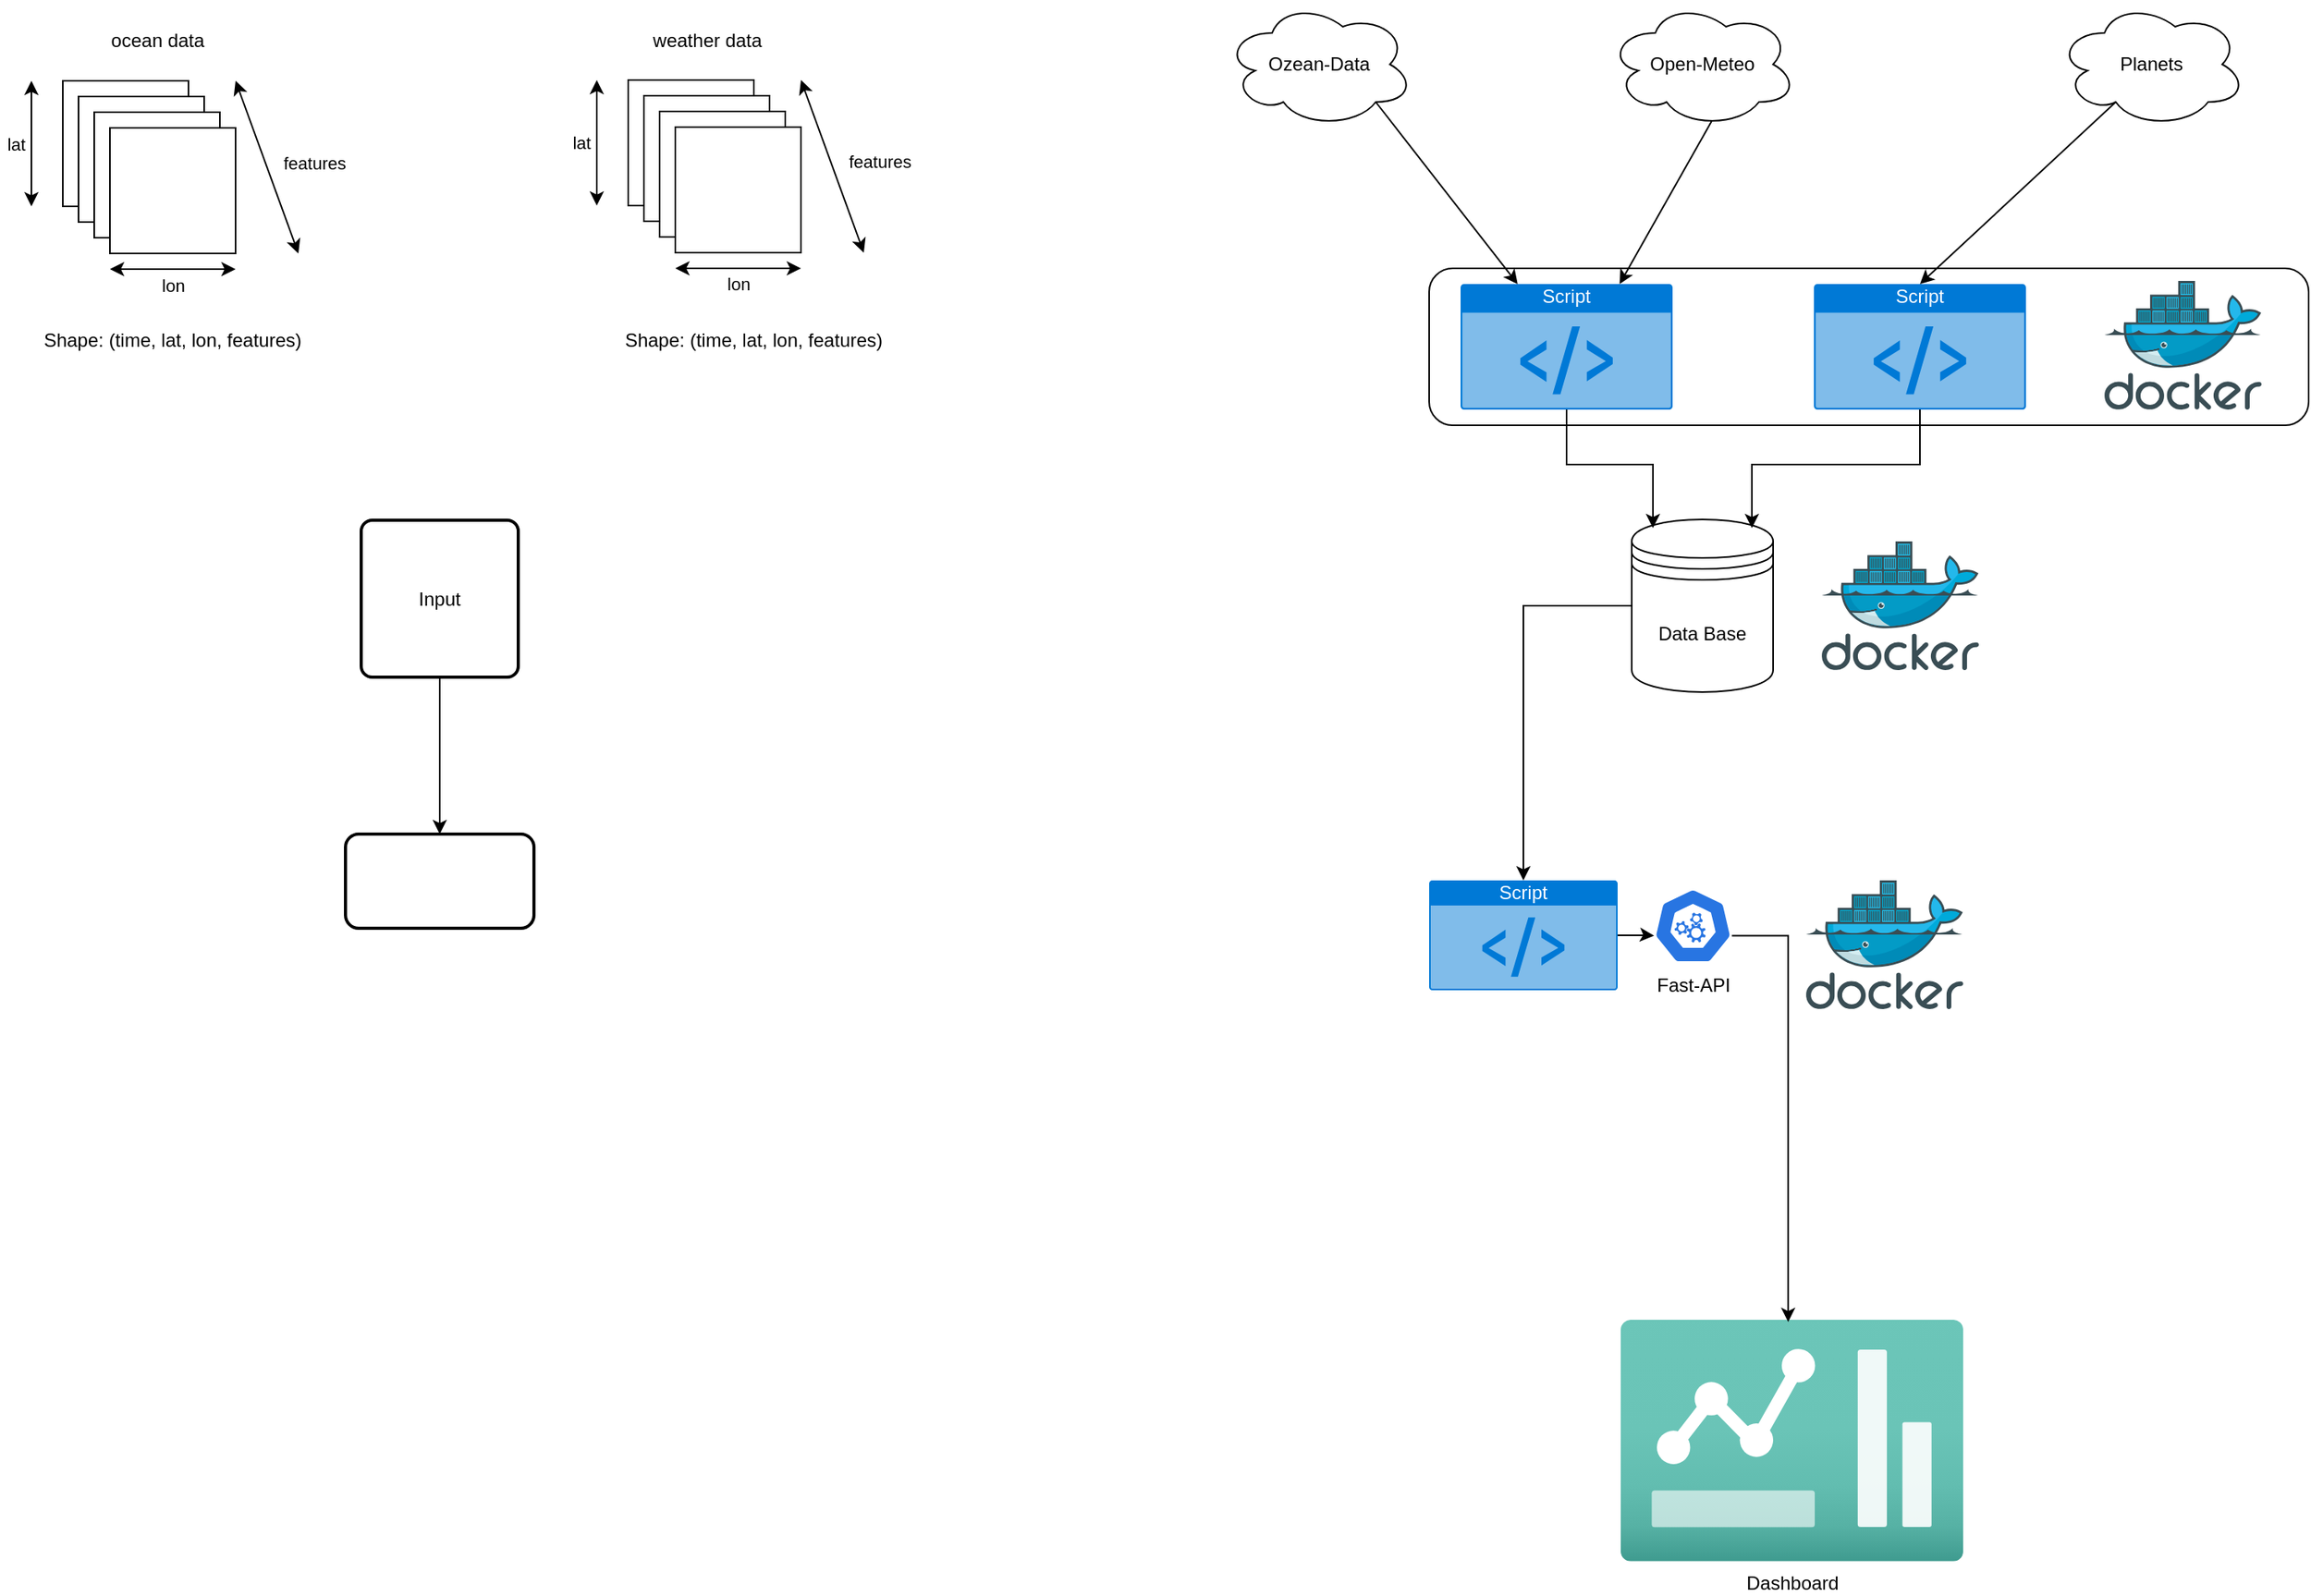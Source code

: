 <mxfile>
    <diagram name="Page-1" id="UUehD9aWSnuwTe40TjLH">
        <mxGraphModel dx="2288" dy="1136" grid="1" gridSize="10" guides="1" tooltips="1" connect="1" arrows="1" fold="1" page="1" pageScale="1" pageWidth="827" pageHeight="1169" math="0" shadow="0">
            <root>
                <mxCell id="0"/>
                <mxCell id="1" parent="0"/>
                <mxCell id="QwERv-JLXGNQ3NGBqYkT-1" value="Ozean-Data" style="ellipse;shape=cloud;whiteSpace=wrap;html=1;" parent="1" vertex="1">
                    <mxGeometry x="110" y="40" width="120" height="80" as="geometry"/>
                </mxCell>
                <mxCell id="QwERv-JLXGNQ3NGBqYkT-2" value="Open-Meteo" style="ellipse;shape=cloud;whiteSpace=wrap;html=1;" parent="1" vertex="1">
                    <mxGeometry x="354" y="40" width="120" height="80" as="geometry"/>
                </mxCell>
                <mxCell id="QwERv-JLXGNQ3NGBqYkT-3" value="Planets" style="ellipse;shape=cloud;whiteSpace=wrap;html=1;" parent="1" vertex="1">
                    <mxGeometry x="640" y="40" width="120" height="80" as="geometry"/>
                </mxCell>
                <mxCell id="QwERv-JLXGNQ3NGBqYkT-4" value="Data Base" style="shape=datastore;whiteSpace=wrap;html=1;" parent="1" vertex="1">
                    <mxGeometry x="369" y="370" width="90" height="110" as="geometry"/>
                </mxCell>
                <mxCell id="QwERv-JLXGNQ3NGBqYkT-6" value="" style="endArrow=classic;html=1;rounded=0;exitX=0.8;exitY=0.8;exitDx=0;exitDy=0;exitPerimeter=0;" parent="1" source="QwERv-JLXGNQ3NGBqYkT-1" target="QwERv-JLXGNQ3NGBqYkT-20" edge="1">
                    <mxGeometry width="50" height="50" relative="1" as="geometry">
                        <mxPoint x="390" y="320" as="sourcePoint"/>
                        <mxPoint x="200" y="160" as="targetPoint"/>
                    </mxGeometry>
                </mxCell>
                <mxCell id="QwERv-JLXGNQ3NGBqYkT-7" value="" style="endArrow=classic;html=1;rounded=0;exitX=0.55;exitY=0.95;exitDx=0;exitDy=0;exitPerimeter=0;entryX=0.75;entryY=0;entryDx=0;entryDy=0;entryPerimeter=0;" parent="1" source="QwERv-JLXGNQ3NGBqYkT-2" target="QwERv-JLXGNQ3NGBqYkT-20" edge="1">
                    <mxGeometry width="50" height="50" relative="1" as="geometry">
                        <mxPoint x="390" y="320" as="sourcePoint"/>
                        <mxPoint x="280" y="160" as="targetPoint"/>
                    </mxGeometry>
                </mxCell>
                <mxCell id="QwERv-JLXGNQ3NGBqYkT-8" value="" style="endArrow=classic;html=1;rounded=0;exitX=0.31;exitY=0.8;exitDx=0;exitDy=0;exitPerimeter=0;entryX=0.5;entryY=0;entryDx=0;entryDy=0;entryPerimeter=0;" parent="1" source="QwERv-JLXGNQ3NGBqYkT-3" target="QwERv-JLXGNQ3NGBqYkT-21" edge="1">
                    <mxGeometry width="50" height="50" relative="1" as="geometry">
                        <mxPoint x="480" y="250" as="sourcePoint"/>
                        <mxPoint x="620" y="170" as="targetPoint"/>
                    </mxGeometry>
                </mxCell>
                <mxCell id="QwERv-JLXGNQ3NGBqYkT-19" value="Dashboard" style="image;aspect=fixed;html=1;points=[];align=center;fontSize=12;image=img/lib/azure2/general/Dashboard2.svg;" parent="1" vertex="1">
                    <mxGeometry x="362" y="880" width="218" height="153.88" as="geometry"/>
                </mxCell>
                <mxCell id="QwERv-JLXGNQ3NGBqYkT-22" style="edgeStyle=orthogonalEdgeStyle;rounded=0;orthogonalLoop=1;jettySize=auto;html=1;entryX=0.15;entryY=0.05;entryDx=0;entryDy=0;entryPerimeter=0;" parent="1" source="QwERv-JLXGNQ3NGBqYkT-20" target="QwERv-JLXGNQ3NGBqYkT-4" edge="1">
                    <mxGeometry relative="1" as="geometry"/>
                </mxCell>
                <mxCell id="QwERv-JLXGNQ3NGBqYkT-23" style="edgeStyle=orthogonalEdgeStyle;rounded=0;orthogonalLoop=1;jettySize=auto;html=1;entryX=0.85;entryY=0.05;entryDx=0;entryDy=0;entryPerimeter=0;exitX=0.5;exitY=1;exitDx=0;exitDy=0;exitPerimeter=0;" parent="1" source="QwERv-JLXGNQ3NGBqYkT-21" target="QwERv-JLXGNQ3NGBqYkT-4" edge="1">
                    <mxGeometry relative="1" as="geometry"/>
                </mxCell>
                <mxCell id="QwERv-JLXGNQ3NGBqYkT-26" value="" style="group" parent="1" vertex="1" connectable="0">
                    <mxGeometry x="240" y="600" width="193" height="70" as="geometry"/>
                </mxCell>
                <mxCell id="QwERv-JLXGNQ3NGBqYkT-16" value="Fast-API" style="aspect=fixed;sketch=0;html=1;dashed=0;whitespace=wrap;verticalLabelPosition=bottom;verticalAlign=top;fillColor=#2875E2;strokeColor=#ffffff;points=[[0.005,0.63,0],[0.1,0.2,0],[0.9,0.2,0],[0.5,0,0],[0.995,0.63,0],[0.72,0.99,0],[0.5,1,0],[0.28,0.99,0]];shape=mxgraph.kubernetes.icon2;prIcon=api" parent="QwERv-JLXGNQ3NGBqYkT-26" vertex="1">
                    <mxGeometry x="143" y="5" width="50" height="48" as="geometry"/>
                </mxCell>
                <mxCell id="QwERv-JLXGNQ3NGBqYkT-24" value="Script" style="html=1;whiteSpace=wrap;strokeColor=none;fillColor=#0079D6;labelPosition=center;verticalLabelPosition=middle;verticalAlign=top;align=center;fontSize=12;outlineConnect=0;spacingTop=-6;fontColor=#FFFFFF;sketch=0;shape=mxgraph.sitemap.script;" parent="QwERv-JLXGNQ3NGBqYkT-26" vertex="1">
                    <mxGeometry width="120" height="70" as="geometry"/>
                </mxCell>
                <mxCell id="QwERv-JLXGNQ3NGBqYkT-25" style="edgeStyle=orthogonalEdgeStyle;rounded=0;orthogonalLoop=1;jettySize=auto;html=1;entryX=0.005;entryY=0.63;entryDx=0;entryDy=0;entryPerimeter=0;" parent="QwERv-JLXGNQ3NGBqYkT-26" source="QwERv-JLXGNQ3NGBqYkT-24" target="QwERv-JLXGNQ3NGBqYkT-16" edge="1">
                    <mxGeometry relative="1" as="geometry"/>
                </mxCell>
                <mxCell id="QwERv-JLXGNQ3NGBqYkT-27" style="edgeStyle=orthogonalEdgeStyle;rounded=0;orthogonalLoop=1;jettySize=auto;html=1;entryX=0.5;entryY=0;entryDx=0;entryDy=0;entryPerimeter=0;" parent="1" source="QwERv-JLXGNQ3NGBqYkT-4" target="QwERv-JLXGNQ3NGBqYkT-24" edge="1">
                    <mxGeometry relative="1" as="geometry"/>
                </mxCell>
                <mxCell id="QwERv-JLXGNQ3NGBqYkT-28" style="edgeStyle=orthogonalEdgeStyle;rounded=0;orthogonalLoop=1;jettySize=auto;html=1;entryX=0.489;entryY=0.009;entryDx=0;entryDy=0;entryPerimeter=0;exitX=0.995;exitY=0.63;exitDx=0;exitDy=0;exitPerimeter=0;" parent="1" source="QwERv-JLXGNQ3NGBqYkT-16" target="QwERv-JLXGNQ3NGBqYkT-19" edge="1">
                    <mxGeometry relative="1" as="geometry"/>
                </mxCell>
                <mxCell id="S9hBZ39Z0FsJ6ID3h7Vs-7" value="" style="group" parent="1" vertex="1" connectable="0">
                    <mxGeometry x="240" y="210" width="560" height="100" as="geometry"/>
                </mxCell>
                <mxCell id="S9hBZ39Z0FsJ6ID3h7Vs-6" value="" style="rounded=1;whiteSpace=wrap;html=1;fillColor=none;" parent="S9hBZ39Z0FsJ6ID3h7Vs-7" vertex="1">
                    <mxGeometry width="560" height="100" as="geometry"/>
                </mxCell>
                <mxCell id="QwERv-JLXGNQ3NGBqYkT-20" value="Script" style="html=1;whiteSpace=wrap;strokeColor=none;fillColor=#0079D6;labelPosition=center;verticalLabelPosition=middle;verticalAlign=top;align=center;fontSize=12;outlineConnect=0;spacingTop=-6;fontColor=#FFFFFF;sketch=0;shape=mxgraph.sitemap.script;" parent="S9hBZ39Z0FsJ6ID3h7Vs-7" vertex="1">
                    <mxGeometry x="20" y="10" width="135" height="80" as="geometry"/>
                </mxCell>
                <mxCell id="QwERv-JLXGNQ3NGBqYkT-21" value="Script" style="html=1;whiteSpace=wrap;strokeColor=none;fillColor=#0079D6;labelPosition=center;verticalLabelPosition=middle;verticalAlign=top;align=center;fontSize=12;outlineConnect=0;spacingTop=-6;fontColor=#FFFFFF;sketch=0;shape=mxgraph.sitemap.script;" parent="S9hBZ39Z0FsJ6ID3h7Vs-7" vertex="1">
                    <mxGeometry x="245" y="10" width="135" height="80" as="geometry"/>
                </mxCell>
                <mxCell id="S9hBZ39Z0FsJ6ID3h7Vs-5" value="" style="image;sketch=0;aspect=fixed;html=1;points=[];align=center;fontSize=12;image=img/lib/mscae/Docker.svg;" parent="S9hBZ39Z0FsJ6ID3h7Vs-7" vertex="1">
                    <mxGeometry x="430" y="8" width="100" height="82" as="geometry"/>
                </mxCell>
                <mxCell id="S9hBZ39Z0FsJ6ID3h7Vs-8" value="" style="image;sketch=0;aspect=fixed;html=1;points=[];align=center;fontSize=12;image=img/lib/mscae/Docker.svg;" parent="1" vertex="1">
                    <mxGeometry x="490" y="384" width="100" height="82" as="geometry"/>
                </mxCell>
                <mxCell id="S9hBZ39Z0FsJ6ID3h7Vs-9" value="" style="image;sketch=0;aspect=fixed;html=1;points=[];align=center;fontSize=12;image=img/lib/mscae/Docker.svg;" parent="1" vertex="1">
                    <mxGeometry x="480" y="600" width="100" height="82" as="geometry"/>
                </mxCell>
                <mxCell id="2" value="" style="whiteSpace=wrap;html=1;aspect=fixed;" vertex="1" parent="1">
                    <mxGeometry x="-630" y="90.5" width="80" height="80" as="geometry"/>
                </mxCell>
                <mxCell id="3" value="" style="whiteSpace=wrap;html=1;aspect=fixed;" vertex="1" parent="1">
                    <mxGeometry x="-620" y="100.5" width="80" height="80" as="geometry"/>
                </mxCell>
                <mxCell id="4" value="" style="whiteSpace=wrap;html=1;aspect=fixed;" vertex="1" parent="1">
                    <mxGeometry x="-610" y="110.5" width="80" height="80" as="geometry"/>
                </mxCell>
                <mxCell id="5" value="" style="whiteSpace=wrap;html=1;aspect=fixed;" vertex="1" parent="1">
                    <mxGeometry x="-600" y="120.5" width="80" height="80" as="geometry"/>
                </mxCell>
                <mxCell id="6" value="" style="endArrow=classic;startArrow=classic;html=1;rounded=0;" edge="1" parent="1">
                    <mxGeometry width="50" height="50" relative="1" as="geometry">
                        <mxPoint x="-650" y="170.5" as="sourcePoint"/>
                        <mxPoint x="-650" y="90.5" as="targetPoint"/>
                    </mxGeometry>
                </mxCell>
                <mxCell id="7" value="lat" style="edgeLabel;html=1;align=center;verticalAlign=middle;resizable=0;points=[];" vertex="1" connectable="0" parent="6">
                    <mxGeometry x="-0.2" y="-3" relative="1" as="geometry">
                        <mxPoint x="-13" y="-8" as="offset"/>
                    </mxGeometry>
                </mxCell>
                <mxCell id="8" value="" style="endArrow=classic;startArrow=classic;html=1;rounded=0;" edge="1" parent="1">
                    <mxGeometry width="50" height="50" relative="1" as="geometry">
                        <mxPoint x="-600" y="210.5" as="sourcePoint"/>
                        <mxPoint x="-520" y="210.5" as="targetPoint"/>
                    </mxGeometry>
                </mxCell>
                <mxCell id="9" value="lon" style="edgeLabel;html=1;align=center;verticalAlign=middle;resizable=0;points=[];" vertex="1" connectable="0" parent="8">
                    <mxGeometry x="-0.2" y="3" relative="1" as="geometry">
                        <mxPoint x="8" y="13" as="offset"/>
                    </mxGeometry>
                </mxCell>
                <mxCell id="10" value="" style="endArrow=classic;startArrow=classic;html=1;rounded=0;" edge="1" parent="1">
                    <mxGeometry width="50" height="50" relative="1" as="geometry">
                        <mxPoint x="-520" y="90.5" as="sourcePoint"/>
                        <mxPoint x="-480" y="200.5" as="targetPoint"/>
                    </mxGeometry>
                </mxCell>
                <mxCell id="11" value="features" style="edgeLabel;html=1;align=center;verticalAlign=middle;resizable=0;points=[];" vertex="1" connectable="0" parent="10">
                    <mxGeometry x="-0.2" y="3" relative="1" as="geometry">
                        <mxPoint x="31" y="9" as="offset"/>
                    </mxGeometry>
                </mxCell>
                <mxCell id="12" value="ocean data" style="text;html=1;align=center;verticalAlign=middle;whiteSpace=wrap;rounded=0;" vertex="1" parent="1">
                    <mxGeometry x="-634.5" y="50" width="129" height="30" as="geometry"/>
                </mxCell>
                <mxCell id="13" value="" style="whiteSpace=wrap;html=1;aspect=fixed;" vertex="1" parent="1">
                    <mxGeometry x="-270" y="90" width="80" height="80" as="geometry"/>
                </mxCell>
                <mxCell id="14" value="" style="whiteSpace=wrap;html=1;aspect=fixed;" vertex="1" parent="1">
                    <mxGeometry x="-260" y="100" width="80" height="80" as="geometry"/>
                </mxCell>
                <mxCell id="15" value="" style="whiteSpace=wrap;html=1;aspect=fixed;" vertex="1" parent="1">
                    <mxGeometry x="-250" y="110" width="80" height="80" as="geometry"/>
                </mxCell>
                <mxCell id="16" value="" style="whiteSpace=wrap;html=1;aspect=fixed;" vertex="1" parent="1">
                    <mxGeometry x="-240" y="120" width="80" height="80" as="geometry"/>
                </mxCell>
                <mxCell id="17" value="" style="endArrow=classic;startArrow=classic;html=1;rounded=0;" edge="1" parent="1">
                    <mxGeometry width="50" height="50" relative="1" as="geometry">
                        <mxPoint x="-290" y="170" as="sourcePoint"/>
                        <mxPoint x="-290" y="90" as="targetPoint"/>
                    </mxGeometry>
                </mxCell>
                <mxCell id="18" value="lat" style="edgeLabel;html=1;align=center;verticalAlign=middle;resizable=0;points=[];" vertex="1" connectable="0" parent="17">
                    <mxGeometry x="-0.2" y="-3" relative="1" as="geometry">
                        <mxPoint x="-13" y="-8" as="offset"/>
                    </mxGeometry>
                </mxCell>
                <mxCell id="19" value="" style="endArrow=classic;startArrow=classic;html=1;rounded=0;" edge="1" parent="1">
                    <mxGeometry width="50" height="50" relative="1" as="geometry">
                        <mxPoint x="-240" y="210" as="sourcePoint"/>
                        <mxPoint x="-160" y="210" as="targetPoint"/>
                    </mxGeometry>
                </mxCell>
                <mxCell id="20" value="lon" style="edgeLabel;html=1;align=center;verticalAlign=middle;resizable=0;points=[];" vertex="1" connectable="0" parent="19">
                    <mxGeometry x="-0.2" y="3" relative="1" as="geometry">
                        <mxPoint x="8" y="13" as="offset"/>
                    </mxGeometry>
                </mxCell>
                <mxCell id="21" value="" style="endArrow=classic;startArrow=classic;html=1;rounded=0;" edge="1" parent="1">
                    <mxGeometry width="50" height="50" relative="1" as="geometry">
                        <mxPoint x="-160" y="90" as="sourcePoint"/>
                        <mxPoint x="-120" y="200" as="targetPoint"/>
                    </mxGeometry>
                </mxCell>
                <mxCell id="22" value="features" style="edgeLabel;html=1;align=center;verticalAlign=middle;resizable=0;points=[];" vertex="1" connectable="0" parent="21">
                    <mxGeometry x="-0.2" y="3" relative="1" as="geometry">
                        <mxPoint x="31" y="9" as="offset"/>
                    </mxGeometry>
                </mxCell>
                <mxCell id="23" value="weather data" style="text;html=1;align=center;verticalAlign=middle;whiteSpace=wrap;rounded=0;" vertex="1" parent="1">
                    <mxGeometry x="-284.5" y="50" width="129" height="30" as="geometry"/>
                </mxCell>
                <mxCell id="24" value="Shape: (time, lat, lon, features)" style="text;html=1;align=center;verticalAlign=middle;whiteSpace=wrap;rounded=0;" vertex="1" parent="1">
                    <mxGeometry x="-670" y="240.5" width="220" height="30" as="geometry"/>
                </mxCell>
                <mxCell id="25" value="Shape: (time, lat, lon, features)" style="text;html=1;align=center;verticalAlign=middle;whiteSpace=wrap;rounded=0;" vertex="1" parent="1">
                    <mxGeometry x="-300" y="240.5" width="220" height="30" as="geometry"/>
                </mxCell>
                <mxCell id="26" value="" style="edgeStyle=orthogonalEdgeStyle;rounded=0;orthogonalLoop=1;jettySize=auto;html=1;" edge="1" parent="1" source="27" target="28">
                    <mxGeometry relative="1" as="geometry"/>
                </mxCell>
                <mxCell id="27" value="Input" style="rounded=1;whiteSpace=wrap;html=1;absoluteArcSize=1;arcSize=14;strokeWidth=2;" vertex="1" parent="1">
                    <mxGeometry x="-440" y="370.5" width="100" height="100" as="geometry"/>
                </mxCell>
                <mxCell id="28" value="" style="rounded=1;whiteSpace=wrap;html=1;arcSize=14;strokeWidth=2;" vertex="1" parent="1">
                    <mxGeometry x="-450" y="570.5" width="120" height="60" as="geometry"/>
                </mxCell>
            </root>
        </mxGraphModel>
    </diagram>
</mxfile>